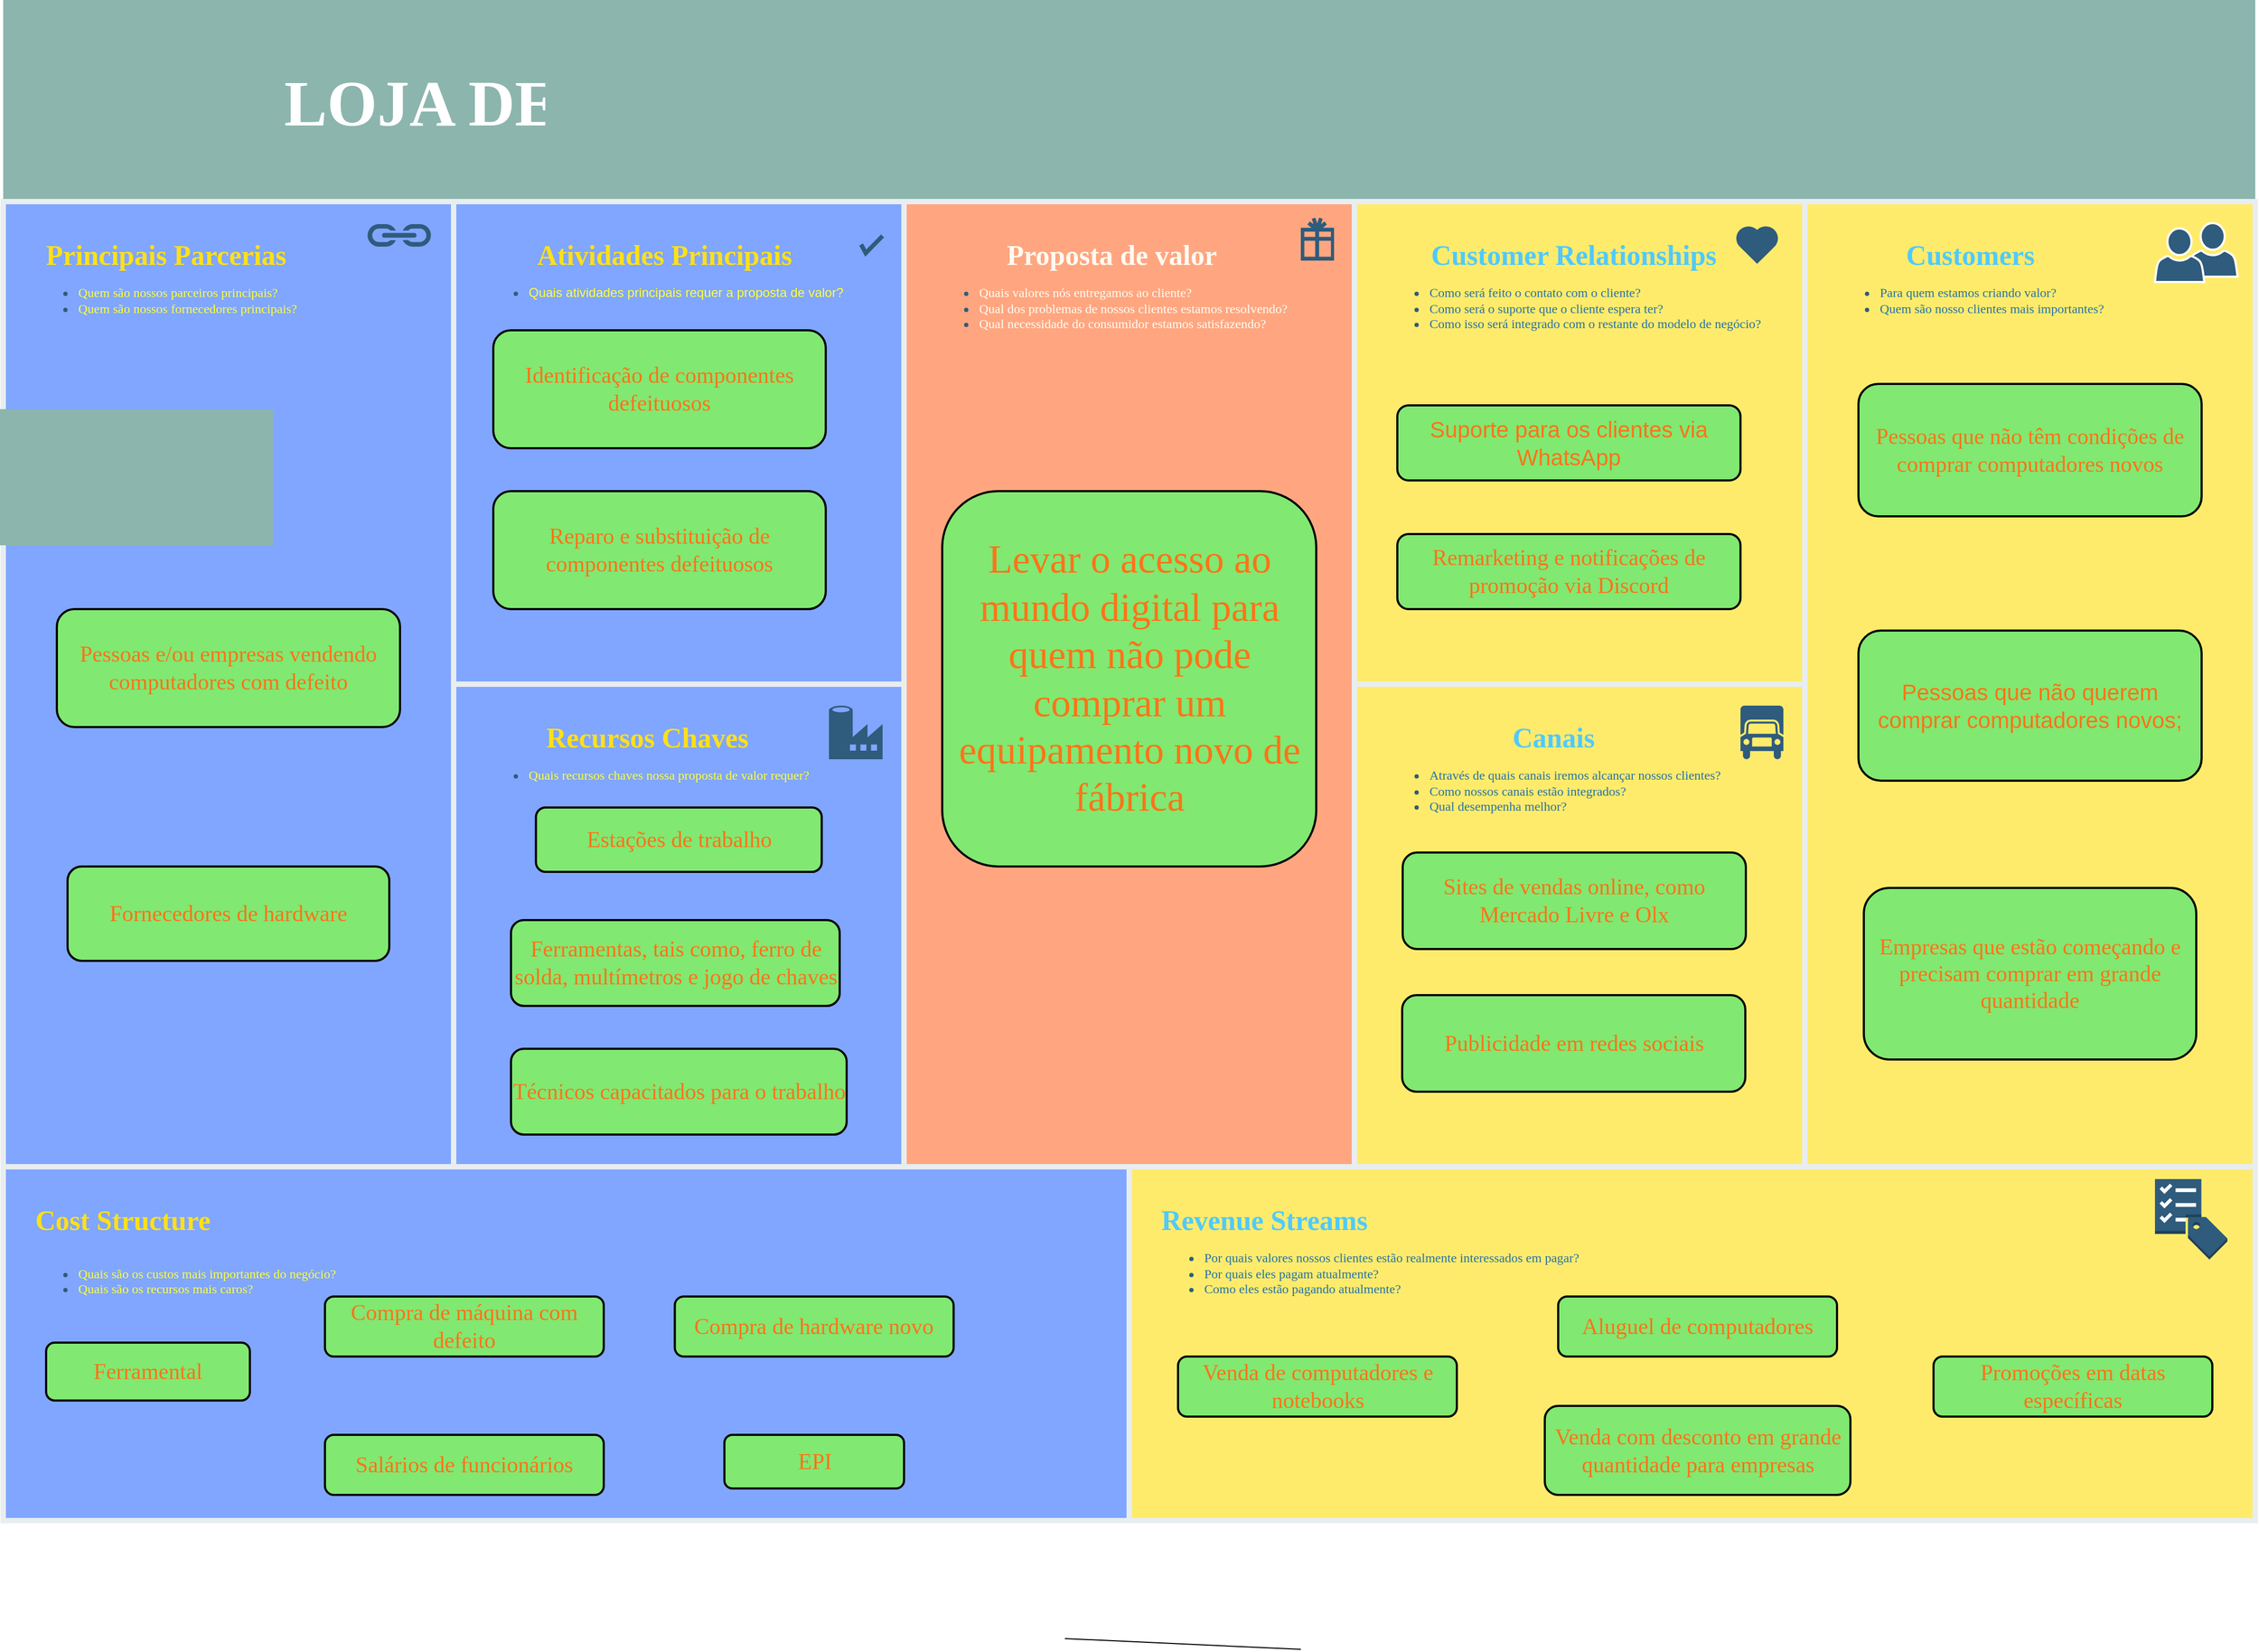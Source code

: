 <mxfile version="14.5.10" type="github">
  <diagram id="07fea595-8f29-1299-0266-81d95cde20df" name="Page-1">
    <mxGraphModel dx="5182" dy="1552" grid="1" gridSize="10" guides="1" tooltips="1" connect="1" arrows="1" fold="1" page="1" pageScale="1" pageWidth="1169" pageHeight="827" background="#ffffff" math="0" shadow="0">
      <root>
        <mxCell id="0" />
        <mxCell id="1" parent="0" />
        <mxCell id="698" value="" style="rounded=0;whiteSpace=wrap;html=1;shadow=0;labelBackgroundColor=none;strokeColor=none;strokeWidth=3;fontSize=60;fontColor=#2F5B7C;align=left;fillColor=#8CB5AE;" parent="1" vertex="1">
          <mxGeometry x="-2210" y="32" width="2100" height="1418" as="geometry" />
        </mxCell>
        <mxCell id="699" value="&lt;div style=&quot;text-align: center ; font-size: 26px&quot;&gt;&lt;font style=&quot;font-size: 26px&quot; color=&quot;#4fcaff&quot; face=&quot;Comic Sans MS&quot;&gt;&lt;b&gt;Customer Relationships&lt;/b&gt;&lt;/font&gt;&lt;/div&gt;&lt;div&gt;&lt;ul&gt;&lt;li&gt;&lt;font color=&quot;#2871a8&quot; face=&quot;Comic Sans MS&quot;&gt;Como será feito o contato com o cliente?&lt;/font&gt;&lt;/li&gt;&lt;li&gt;&lt;font color=&quot;#2871a8&quot; face=&quot;Comic Sans MS&quot;&gt;Como será o suporte que o cliente espera ter?&lt;/font&gt;&lt;/li&gt;&lt;li&gt;&lt;font color=&quot;#2871a8&quot; face=&quot;Comic Sans MS&quot;&gt;Como isso será integrado com o restante do modelo de negócio?&lt;/font&gt;&lt;/li&gt;&lt;/ul&gt;&lt;/div&gt;&lt;div&gt;&lt;br&gt;&lt;/div&gt;&lt;div&gt;&lt;br&gt;&lt;/div&gt;&lt;b&gt;&lt;/b&gt;" style="rounded=0;whiteSpace=wrap;html=1;shadow=0;labelBackgroundColor=none;strokeColor=#e8edf0;strokeWidth=5;fontSize=12;fontColor=#2F5B7C;align=left;verticalAlign=top;spacing=30;fillColor=#FFEB6B;" parent="1" vertex="1">
          <mxGeometry x="-950" y="220" width="420" height="450" as="geometry" />
        </mxCell>
        <mxCell id="700" value="&lt;div style=&quot;text-align: center&quot;&gt;&lt;b style=&quot;font-size: 26px ; color: rgb(255 , 224 , 25) ; font-family: &amp;#34;comic sans ms&amp;#34;&quot;&gt;Principais Parcerias&lt;/b&gt;&lt;br&gt;&lt;/div&gt;&lt;font style=&quot;font-size: 12px&quot;&gt;&lt;ul&gt;&lt;li&gt;&lt;font style=&quot;font-size: 12px&quot; color=&quot;#ffff38&quot;&gt;&lt;font style=&quot;font-family: &amp;#34;comic sans ms&amp;#34;&quot;&gt;Quem são nossos parceiros principais&lt;/font&gt;&lt;font style=&quot;font-family: &amp;#34;comic sans ms&amp;#34;&quot;&gt;?&lt;/font&gt;&lt;/font&gt;&lt;/li&gt;&lt;li&gt;&lt;font style=&quot;font-size: 12px&quot; color=&quot;#ffff38&quot;&gt;&lt;span style=&quot;font-family: &amp;#34;comic sans ms&amp;#34;&quot;&gt;Quem são nossos fornecedores principais?&lt;/span&gt;&lt;/font&gt;&lt;/li&gt;&lt;/ul&gt;&lt;font style=&quot;font-size: 12px&quot;&gt;&lt;br style=&quot;font-size: 12px&quot;&gt;&lt;/font&gt;&lt;br style=&quot;font-size: 12px&quot;&gt;&lt;/font&gt;&lt;br&gt;&lt;div style=&quot;font-size: 12px&quot;&gt;&lt;br style=&quot;font-size: 12px&quot;&gt;&lt;/div&gt;" style="rounded=0;whiteSpace=wrap;html=1;shadow=0;labelBackgroundColor=none;strokeWidth=5;fontSize=12;fontColor=#2F5B7C;align=left;verticalAlign=top;spacing=30;fillColor=#80A6FF;strokeColor=#E8EDF0;" parent="1" vertex="1">
          <mxGeometry x="-2210" y="220" width="420" height="900" as="geometry" />
        </mxCell>
        <mxCell id="701" value="&lt;div style=&quot;text-align: center&quot;&gt;&lt;span style=&quot;font-size: 26px ; font-family: &amp;#34;comic sans ms&amp;#34;&quot;&gt;&lt;font color=&quot;#ffe019&quot;&gt;&lt;b&gt;Atividades Principais&lt;/b&gt;&lt;/font&gt;&lt;/span&gt;&lt;/div&gt;&lt;font&gt;&lt;ul&gt;&lt;li&gt;&lt;font&gt;&lt;span style=&quot;color: rgb(255 , 255 , 56)&quot;&gt;Quais atividades principais requer a proposta de valor?&lt;/span&gt;&lt;/font&gt;&lt;/li&gt;&lt;/ul&gt;&lt;div&gt;&lt;br&gt;&lt;/div&gt;&lt;/font&gt;&lt;div&gt;&lt;br&gt;&lt;/div&gt;&lt;div&gt;&lt;br&gt;&lt;/div&gt;&lt;div&gt;&lt;br&gt;&lt;/div&gt;" style="rounded=0;whiteSpace=wrap;html=1;shadow=0;labelBackgroundColor=none;strokeColor=#e8edf0;strokeWidth=5;fontSize=12;fontColor=#2F5B7C;align=left;verticalAlign=top;spacing=30;fillColor=#80A6FF;perimeterSpacing=0;" parent="1" vertex="1">
          <mxGeometry x="-1790" y="220" width="420" height="450" as="geometry" />
        </mxCell>
        <mxCell id="702" value="&lt;div style=&quot;text-align: center&quot;&gt;&lt;font style=&quot;font-size: 26px&quot; face=&quot;Comic Sans MS&quot; color=&quot;#ffe019&quot;&gt;&lt;b&gt;Recursos Chaves&lt;/b&gt;&lt;/font&gt;&lt;/div&gt;&lt;div&gt;&lt;ul&gt;&lt;li&gt;&lt;font face=&quot;Comic Sans MS&quot; color=&quot;#ffff38&quot;&gt;Quais recursos chaves nossa proposta de valor requer?&lt;/font&gt;&lt;/li&gt;&lt;/ul&gt;&lt;/div&gt;&lt;div&gt;&lt;br&gt;&lt;/div&gt;&lt;div&gt;&lt;br&gt;&lt;/div&gt;&lt;div style=&quot;font-size: 10px&quot;&gt;&lt;br&gt;&lt;/div&gt;" style="rounded=0;whiteSpace=wrap;html=1;shadow=0;labelBackgroundColor=none;strokeColor=#e8edf0;strokeWidth=5;fontSize=12;fontColor=#2F5B7C;align=left;verticalAlign=top;spacing=30;fillColor=#80A6FF;" parent="1" vertex="1">
          <mxGeometry x="-1790" y="670" width="420" height="450" as="geometry" />
        </mxCell>
        <mxCell id="703" value="&lt;div style=&quot;text-align: center ; font-size: 26px&quot;&gt;&lt;font style=&quot;font-size: 26px&quot; face=&quot;Comic Sans MS&quot;&gt;&lt;b&gt;&lt;font color=&quot;#fffaf2&quot;&gt;Proposta de valor&lt;/font&gt;&lt;br&gt;&lt;/b&gt;&lt;/font&gt;&lt;/div&gt;&lt;div&gt;&lt;ul&gt;&lt;li&gt;&lt;font face=&quot;Comic Sans MS&quot; color=&quot;#fafff7&quot;&gt;Quais valores nós entregamos ao cliente?&lt;/font&gt;&lt;/li&gt;&lt;li&gt;&lt;font face=&quot;Comic Sans MS&quot; color=&quot;#fafff7&quot;&gt;Qual dos problemas de nossos clientes estamos resolvendo?&lt;/font&gt;&lt;/li&gt;&lt;li&gt;&lt;font face=&quot;Comic Sans MS&quot; color=&quot;#fafff7&quot;&gt;Qual necessidade do consumidor estamos satisfazendo?&lt;/font&gt;&lt;/li&gt;&lt;/ul&gt;&lt;/div&gt;&lt;div&gt;&lt;br&gt;&lt;/div&gt;&lt;br&gt;&lt;div style=&quot;font-size: 10px&quot;&gt;&lt;br&gt;&lt;/div&gt;" style="rounded=0;whiteSpace=wrap;html=1;shadow=0;labelBackgroundColor=none;strokeColor=#e8edf0;strokeWidth=5;fontSize=12;fontColor=#2F5B7C;align=left;verticalAlign=top;spacing=30;fillColor=#FFA680;" parent="1" vertex="1">
          <mxGeometry x="-1370" y="220" width="420" height="900" as="geometry" />
        </mxCell>
        <mxCell id="704" value="&lt;div style=&quot;text-align: center&quot;&gt;&lt;font style=&quot;font-size: 26px&quot; face=&quot;Comic Sans MS&quot; color=&quot;#4fcaff&quot;&gt;&lt;b&gt;Customers&lt;/b&gt;&lt;/font&gt;&lt;/div&gt;&lt;div&gt;&lt;ul&gt;&lt;li&gt;&lt;font color=&quot;#2871a8&quot; face=&quot;Comic Sans MS&quot;&gt;Para quem estamos criando valor?&lt;/font&gt;&lt;/li&gt;&lt;li&gt;&lt;font color=&quot;#2871a8&quot; face=&quot;Comic Sans MS&quot;&gt;Quem são nosso clientes mais importantes?&lt;/font&gt;&lt;/li&gt;&lt;/ul&gt;&lt;/div&gt;&lt;div&gt;&lt;br&gt;&lt;/div&gt;&lt;div&gt;&lt;br&gt;&lt;/div&gt;&lt;div&gt;&lt;br&gt;&lt;/div&gt;" style="rounded=0;whiteSpace=wrap;html=1;shadow=0;labelBackgroundColor=none;strokeColor=#e8edf0;strokeWidth=5;fontSize=12;fontColor=#2F5B7C;align=left;verticalAlign=top;spacing=30;fillColor=#FFEB6B;" parent="1" vertex="1">
          <mxGeometry x="-530" y="220" width="420" height="900" as="geometry" />
        </mxCell>
        <mxCell id="705" value="&lt;div style=&quot;text-align: center&quot;&gt;&lt;b style=&quot;font-size: 26px ; color: rgb(79 , 202 , 255)&quot;&gt;&lt;font face=&quot;Comic Sans MS&quot;&gt;Canais&lt;/font&gt;&lt;/b&gt;&lt;br&gt;&lt;/div&gt;&lt;ul&gt;&lt;li&gt;&lt;span style=&quot;font-family: &amp;#34;comic sans ms&amp;#34;&quot;&gt;&lt;font color=&quot;#2871a8&quot;&gt;Através de quais canais iremos alcançar nossos clientes?&lt;/font&gt;&lt;/span&gt;&lt;/li&gt;&lt;li&gt;&lt;span style=&quot;font-family: &amp;#34;comic sans ms&amp;#34;&quot;&gt;&lt;font color=&quot;#2871a8&quot;&gt;Como nossos canais estão integrados?&lt;/font&gt;&lt;/span&gt;&lt;/li&gt;&lt;li&gt;&lt;span style=&quot;font-family: &amp;#34;comic sans ms&amp;#34;&quot;&gt;&lt;font color=&quot;#2871a8&quot;&gt;Qual desempenha melhor?&lt;/font&gt;&lt;/span&gt;&lt;/li&gt;&lt;/ul&gt;&lt;div&gt;&lt;br&gt;&lt;/div&gt;&lt;div&gt;&lt;br&gt;&lt;/div&gt;&lt;br&gt;&lt;div style=&quot;font-size: 10px&quot;&gt;&lt;br&gt;&lt;/div&gt;" style="rounded=0;whiteSpace=wrap;html=1;shadow=0;labelBackgroundColor=none;strokeColor=#e8edf0;strokeWidth=5;fontSize=12;fontColor=#2F5B7C;align=left;verticalAlign=top;spacing=30;fillColor=#FFEB6B;" parent="1" vertex="1">
          <mxGeometry x="-950" y="670" width="420" height="450" as="geometry" />
        </mxCell>
        <mxCell id="706" value="&lt;div style=&quot;font-size: 26px&quot;&gt;&lt;font style=&quot;font-size: 26px&quot; color=&quot;#ffe019&quot; face=&quot;Comic Sans MS&quot;&gt;&lt;b&gt;Cost Structure&lt;/b&gt;&lt;/font&gt;&lt;/div&gt;&lt;div&gt;&lt;br&gt;&lt;/div&gt;&lt;div&gt;&lt;ul&gt;&lt;li&gt;&lt;font face=&quot;Comic Sans MS&quot; color=&quot;#ffff38&quot;&gt;Quais são os custos mais importantes do negócio?&lt;/font&gt;&lt;/li&gt;&lt;li&gt;&lt;font face=&quot;Comic Sans MS&quot; color=&quot;#ffff38&quot;&gt;Quais são os recursos mais caros?&lt;/font&gt;&lt;/li&gt;&lt;/ul&gt;&lt;/div&gt;&lt;div&gt;&lt;br&gt;&lt;/div&gt;&lt;div&gt;&lt;br&gt;&lt;/div&gt;&lt;div style=&quot;font-size: 10px&quot;&gt;&lt;br&gt;&lt;/div&gt;" style="rounded=0;whiteSpace=wrap;html=1;shadow=0;labelBackgroundColor=none;strokeColor=#e8edf0;strokeWidth=5;fontSize=12;fontColor=#2F5B7C;align=left;verticalAlign=top;spacing=30;fillColor=#80A6FF;" parent="1" vertex="1">
          <mxGeometry x="-2210" y="1120" width="1050" height="330" as="geometry" />
        </mxCell>
        <mxCell id="707" value="&lt;div style=&quot;font-size: 26px&quot;&gt;&lt;font style=&quot;font-size: 26px&quot; face=&quot;Comic Sans MS&quot; color=&quot;#4fcaff&quot;&gt;&lt;b&gt;Revenue Streams&lt;/b&gt;&lt;/font&gt;&lt;/div&gt;&lt;div&gt;&lt;ul&gt;&lt;li&gt;&lt;font face=&quot;Comic Sans MS&quot; color=&quot;#2871a8&quot;&gt;Por quais valores nossos clientes estão realmente interessados em pagar?&lt;/font&gt;&lt;/li&gt;&lt;li&gt;&lt;font face=&quot;Comic Sans MS&quot; color=&quot;#2871a8&quot;&gt;Por quais eles pagam atualmente?&lt;/font&gt;&lt;/li&gt;&lt;li&gt;&lt;font face=&quot;Comic Sans MS&quot; color=&quot;#2871a8&quot;&gt;Como eles estão pagando atualmente?&lt;/font&gt;&lt;/li&gt;&lt;/ul&gt;&lt;/div&gt;" style="rounded=0;whiteSpace=wrap;html=1;shadow=0;labelBackgroundColor=none;strokeColor=#e8edf0;strokeWidth=5;fontSize=12;fontColor=#2F5B7C;align=left;verticalAlign=top;spacing=30;fillColor=#FFEB6B;" parent="1" vertex="1">
          <mxGeometry x="-1160" y="1120" width="1050" height="330" as="geometry" />
        </mxCell>
        <mxCell id="708" value="&lt;font color=&quot;#ffffff&quot; face=&quot;Verdana&quot;&gt;&lt;b&gt;LOJA DE COMPUTADORES RECONDICIONADOS&lt;/b&gt;&lt;/font&gt;" style="text;html=1;resizable=0;points=[];autosize=1;align=left;verticalAlign=top;spacingTop=-4;fontSize=60;fontColor=#2F5B7C;" parent="1" vertex="1">
          <mxGeometry x="-1949.99" y="90" width="1580" height="80" as="geometry" />
        </mxCell>
        <mxCell id="709" value="" style="html=1;verticalLabelPosition=bottom;labelBackgroundColor=#ffffff;verticalAlign=top;shadow=0;dashed=0;strokeWidth=4;shape=mxgraph.ios7.misc.check;strokeColor=#2F5B7C;fillColor=#ffffff;gradientColor=none;fontSize=12;fontColor=#2F5B7C;align=left;" parent="1" vertex="1">
          <mxGeometry x="-1410" y="252" width="20" height="16" as="geometry" />
        </mxCell>
        <mxCell id="710" value="" style="shape=mxgraph.signs.travel.present;html=1;fillColor=#2F5B7C;strokeColor=none;verticalLabelPosition=bottom;verticalAlign=top;align=center;shadow=0;labelBackgroundColor=none;fontSize=12;fontColor=#2F5B7C;" parent="1" vertex="1">
          <mxGeometry x="-1000" y="235" width="31" height="40" as="geometry" />
        </mxCell>
        <mxCell id="711" value="" style="html=1;verticalLabelPosition=bottom;labelBackgroundColor=#ffffff;verticalAlign=top;strokeWidth=3;strokeColor=none;fillColor=#2F5B7C;shadow=0;dashed=0;shape=mxgraph.ios7.icons.heart;fontSize=12;fontColor=#2F5B7C;align=left;" parent="1" vertex="1">
          <mxGeometry x="-595.0" y="242" width="41" height="36" as="geometry" />
        </mxCell>
        <mxCell id="715" value="" style="shadow=0;dashed=0;html=1;strokeColor=none;labelPosition=center;verticalLabelPosition=bottom;verticalAlign=top;shape=mxgraph.mscae.cloud.data_factory;fillColor=#2F5B7C;labelBackgroundColor=none;fontSize=10;fontColor=#2F5B7C;align=left;" parent="1" vertex="1">
          <mxGeometry x="-1440" y="690" width="50" height="50" as="geometry" />
        </mxCell>
        <mxCell id="716" value="" style="shape=mxgraph.signs.transportation.truck_6;html=1;fillColor=#2F5B7C;strokeColor=none;verticalLabelPosition=bottom;verticalAlign=top;align=center;shadow=0;labelBackgroundColor=none;fontSize=10;fontColor=#2F5B7C;aspect=fixed;" parent="1" vertex="1">
          <mxGeometry x="-590" y="690" width="40" height="50" as="geometry" />
        </mxCell>
        <mxCell id="717" value="" style="shape=image;html=1;verticalAlign=top;verticalLabelPosition=bottom;labelBackgroundColor=#ffffff;imageAspect=0;aspect=fixed;image=https://cdn4.iconfinder.com/data/icons/evil-icons-user-interface/64/price-128.png;shadow=0;strokeColor=#e8edf0;strokeWidth=3;fillColor=#2F5B7C;gradientColor=none;fontSize=10;fontColor=#2F5B7C;align=left;" parent="1" vertex="1">
          <mxGeometry x="-1226" y="1140" width="58" height="58" as="geometry" />
        </mxCell>
        <mxCell id="718" value="" style="dashed=0;html=1;shape=mxgraph.aws3.checklist_cost;fillColor=#2F5B7C;gradientColor=none;shadow=0;labelBackgroundColor=none;strokeColor=none;strokeWidth=3;fontSize=10;fontColor=#2F5B7C;align=left;" parent="1" vertex="1">
          <mxGeometry x="-203.5" y="1131.5" width="67.5" height="75" as="geometry" />
        </mxCell>
        <mxCell id="719" value="" style="shadow=0;dashed=0;html=1;strokeColor=none;fillColor=#2F5B7C;labelPosition=center;verticalLabelPosition=bottom;verticalAlign=top;outlineConnect=0;shape=mxgraph.office.concepts.link;labelBackgroundColor=none;fontSize=10;fontColor=#000000;align=left;" parent="1" vertex="1">
          <mxGeometry x="-1871" y="241" width="61" height="21" as="geometry" />
        </mxCell>
        <mxCell id="720" value="" style="group" parent="1" vertex="1" connectable="0">
          <mxGeometry x="-203.5" y="245" width="69" height="50" as="geometry" />
        </mxCell>
        <mxCell id="721" value="" style="shadow=0;dashed=0;html=1;strokeColor=#FFFFFF;labelPosition=center;verticalLabelPosition=bottom;verticalAlign=top;outlineConnect=0;shape=mxgraph.office.users.user;fillColor=#2F5B7C;labelBackgroundColor=none;fontSize=10;fontColor=#000000;align=left;strokeWidth=2;" parent="720" vertex="1">
          <mxGeometry x="31" y="-5" width="46" height="50" as="geometry" />
        </mxCell>
        <mxCell id="722" value="" style="shadow=0;dashed=0;html=1;strokeColor=#FFFFFF;labelPosition=center;verticalLabelPosition=bottom;verticalAlign=top;outlineConnect=0;shape=mxgraph.office.users.user;fillColor=#2F5B7C;labelBackgroundColor=none;fontSize=10;fontColor=#000000;align=left;strokeWidth=2;" parent="720" vertex="1">
          <mxGeometry width="46" height="50" as="geometry" />
        </mxCell>
        <mxCell id="D0GL2LhIUCJytGpBQjqv-722" value="&lt;font style=&quot;font-size: 21px&quot; color=&quot;#FF7417&quot;&gt;Pessoas que não querem comprar computadores novos;&lt;/font&gt;" style="rounded=1;whiteSpace=wrap;html=1;fillColor=#81E872;strokeWidth=2;" parent="1" vertex="1">
          <mxGeometry x="-480" y="620" width="320" height="140" as="geometry" />
        </mxCell>
        <mxCell id="D0GL2LhIUCJytGpBQjqv-723" value="&lt;font style=&quot;font-size: 21px&quot; face=&quot;Comic Sans MS&quot; color=&quot;#FF7417&quot;&gt;Pessoas que não têm condições de comprar computadores novos&lt;br&gt;&lt;/font&gt;" style="rounded=1;whiteSpace=wrap;html=1;fillColor=#81E872;strokeWidth=2;" parent="1" vertex="1">
          <mxGeometry x="-480" y="390" width="320" height="123.5" as="geometry" />
        </mxCell>
        <mxCell id="D0GL2LhIUCJytGpBQjqv-724" value="&lt;font style=&quot;font-size: 21px&quot; face=&quot;Comic Sans MS&quot; color=&quot;#FF7417&quot;&gt;Empresas que estão começando e precisam comprar em grande quantidade&lt;/font&gt;" style="rounded=1;whiteSpace=wrap;html=1;fillColor=#81E872;strokeWidth=2;" parent="1" vertex="1">
          <mxGeometry x="-475" y="860" width="310" height="160" as="geometry" />
        </mxCell>
        <mxCell id="D0GL2LhIUCJytGpBQjqv-725" value="&lt;font style=&quot;font-size: 21px&quot; face=&quot;Comic Sans MS&quot; color=&quot;#FF7417&quot;&gt;Pessoas e/ou empresas vendendo computadores com defeito&lt;/font&gt;&lt;font style=&quot;font-size: 21px&quot; color=&quot;#FF7417&quot;&gt;&lt;br&gt;&lt;/font&gt;" style="rounded=1;whiteSpace=wrap;html=1;fillColor=#81E872;strokeWidth=2;" parent="1" vertex="1">
          <mxGeometry x="-2160" y="600" width="320" height="110" as="geometry" />
        </mxCell>
        <mxCell id="D0GL2LhIUCJytGpBQjqv-726" value="&lt;font style=&quot;font-size: 21px&quot; face=&quot;Comic Sans MS&quot; color=&quot;#FF7417&quot;&gt;Fornecedores de hardware&lt;/font&gt;" style="rounded=1;whiteSpace=wrap;html=1;fillColor=#81E872;strokeWidth=2;" parent="1" vertex="1">
          <mxGeometry x="-2150" y="840" width="300" height="88" as="geometry" />
        </mxCell>
        <mxCell id="D0GL2LhIUCJytGpBQjqv-727" value="&lt;font style=&quot;font-size: 37px&quot; face=&quot;Comic Sans MS&quot; color=&quot;#FF7417&quot;&gt;Levar o acesso ao mundo digital para quem não pode comprar um equipamento novo de fábrica&lt;/font&gt;" style="rounded=1;whiteSpace=wrap;html=1;fillColor=#81E872;strokeWidth=2;" parent="1" vertex="1">
          <mxGeometry x="-1334.37" y="490" width="348.75" height="350" as="geometry" />
        </mxCell>
        <mxCell id="T8x1AESvNzfFybxVBiy3-722" value="&lt;font style=&quot;font-size: 21px&quot; face=&quot;Comic Sans MS&quot; color=&quot;#FF7417&quot;&gt;Reparo e substituição de componentes defeituosos&lt;br&gt;&lt;/font&gt;" style="rounded=1;whiteSpace=wrap;html=1;fillColor=#81E872;strokeWidth=2;" parent="1" vertex="1">
          <mxGeometry x="-1753" y="490" width="310" height="110" as="geometry" />
        </mxCell>
        <mxCell id="T8x1AESvNzfFybxVBiy3-723" value="&lt;font style=&quot;font-size: 21px&quot; face=&quot;Comic Sans MS&quot; color=&quot;#FF7417&quot;&gt;Identificação de componentes defeituosos&lt;/font&gt;" style="rounded=1;whiteSpace=wrap;html=1;fillColor=#81E872;strokeWidth=2;" parent="1" vertex="1">
          <mxGeometry x="-1753" y="340" width="310" height="110" as="geometry" />
        </mxCell>
        <mxCell id="T8x1AESvNzfFybxVBiy3-724" value="&lt;font style=&quot;font-size: 21px&quot; face=&quot;Comic Sans MS&quot; color=&quot;#FF7417&quot;&gt;Sites de vendas online, como Mercado Livre e Olx&lt;br&gt;&lt;/font&gt;" style="rounded=1;whiteSpace=wrap;html=1;fillColor=#81E872;strokeWidth=2;" parent="1" vertex="1">
          <mxGeometry x="-905" y="827" width="320" height="90" as="geometry" />
        </mxCell>
        <mxCell id="T8x1AESvNzfFybxVBiy3-725" value="&lt;font style=&quot;font-size: 21px&quot; face=&quot;Comic Sans MS&quot; color=&quot;#FF7417&quot;&gt;Publicidade em redes sociais&lt;/font&gt;" style="rounded=1;whiteSpace=wrap;html=1;fillColor=#81E872;strokeWidth=2;" parent="1" vertex="1">
          <mxGeometry x="-905.5" y="960" width="320" height="90" as="geometry" />
        </mxCell>
        <mxCell id="T8x1AESvNzfFybxVBiy3-726" value="&lt;font style=&quot;font-size: 21px&quot; color=&quot;#FF7417&quot;&gt;Suporte para os clientes via WhatsApp&lt;/font&gt;" style="rounded=1;whiteSpace=wrap;html=1;fillColor=#81E872;strokeWidth=2;" parent="1" vertex="1">
          <mxGeometry x="-910" y="410" width="320" height="70" as="geometry" />
        </mxCell>
        <mxCell id="T8x1AESvNzfFybxVBiy3-727" value="&lt;font style=&quot;font-size: 21px&quot; face=&quot;Comic Sans MS&quot; color=&quot;#FF7417&quot;&gt;Remarketing e notificações de promoção via Discord&lt;/font&gt;" style="rounded=1;whiteSpace=wrap;html=1;fillColor=#81E872;strokeWidth=2;" parent="1" vertex="1">
          <mxGeometry x="-910" y="530" width="320" height="70" as="geometry" />
        </mxCell>
        <mxCell id="kFA_U0WgRnzVZfEOI6qG-723" value="&lt;font style=&quot;font-size: 21px&quot; face=&quot;Comic Sans MS&quot; color=&quot;#FF7417&quot;&gt;Ferramentas, tais como, ferro de solda, multímetros e jogo de chaves&lt;/font&gt;" style="rounded=1;whiteSpace=wrap;html=1;fillColor=#81E872;strokeWidth=2;" parent="1" vertex="1">
          <mxGeometry x="-1736.5" y="890" width="306.5" height="80" as="geometry" />
        </mxCell>
        <mxCell id="kFA_U0WgRnzVZfEOI6qG-724" value="&lt;font style=&quot;font-size: 21px&quot; face=&quot;Comic Sans MS&quot; color=&quot;#FF7417&quot;&gt;Técnicos capacitados para o trabalho&lt;/font&gt;" style="rounded=1;whiteSpace=wrap;html=1;fillColor=#81E872;strokeWidth=2;" parent="1" vertex="1">
          <mxGeometry x="-1736.5" y="1010" width="313" height="80" as="geometry" />
        </mxCell>
        <mxCell id="kFA_U0WgRnzVZfEOI6qG-725" value="&lt;font style=&quot;font-size: 21px&quot; face=&quot;Comic Sans MS&quot; color=&quot;#FF7417&quot;&gt;Estações de trabalho&lt;/font&gt;" style="rounded=1;whiteSpace=wrap;html=1;fillColor=#81E872;strokeWidth=2;" parent="1" vertex="1">
          <mxGeometry x="-1713.25" y="785" width="266.5" height="60" as="geometry" />
        </mxCell>
        <mxCell id="kFA_U0WgRnzVZfEOI6qG-726" value="&lt;font style=&quot;font-size: 21px&quot; face=&quot;Comic Sans MS&quot; color=&quot;#FF7417&quot;&gt;Ferramental&lt;/font&gt;" style="rounded=1;whiteSpace=wrap;html=1;fillColor=#81E872;strokeWidth=2;" parent="1" vertex="1">
          <mxGeometry x="-2170" y="1284" width="190" height="54" as="geometry" />
        </mxCell>
        <mxCell id="kFA_U0WgRnzVZfEOI6qG-727" value="&lt;font style=&quot;font-size: 21px&quot; face=&quot;Comic Sans MS&quot; color=&quot;#FF7417&quot;&gt;Compra de máquina com defeito&lt;/font&gt;" style="rounded=1;whiteSpace=wrap;html=1;fillColor=#81E872;strokeWidth=2;" parent="1" vertex="1">
          <mxGeometry x="-1910" y="1241" width="260" height="56" as="geometry" />
        </mxCell>
        <mxCell id="kFA_U0WgRnzVZfEOI6qG-728" value="&lt;font style=&quot;font-size: 21px&quot; face=&quot;Comic Sans MS&quot; color=&quot;#FF7417&quot;&gt;Compra de hardware novo&lt;/font&gt;" style="rounded=1;whiteSpace=wrap;html=1;fillColor=#81E872;strokeWidth=2;" parent="1" vertex="1">
          <mxGeometry x="-1583.75" y="1241" width="260" height="56" as="geometry" />
        </mxCell>
        <mxCell id="kFA_U0WgRnzVZfEOI6qG-729" value="&lt;font style=&quot;font-size: 21px&quot; face=&quot;Comic Sans MS&quot; color=&quot;#FF7417&quot;&gt;Salários de funcionários&lt;/font&gt;" style="rounded=1;whiteSpace=wrap;html=1;fillColor=#81E872;strokeWidth=2;" parent="1" vertex="1">
          <mxGeometry x="-1910" y="1370" width="260" height="56" as="geometry" />
        </mxCell>
        <mxCell id="kFA_U0WgRnzVZfEOI6qG-730" value="&lt;font style=&quot;font-size: 21px&quot; face=&quot;Comic Sans MS&quot; color=&quot;#FF7417&quot;&gt;EPI&lt;/font&gt;" style="rounded=1;whiteSpace=wrap;html=1;fillColor=#81E872;strokeWidth=2;" parent="1" vertex="1">
          <mxGeometry x="-1537.5" y="1370" width="167.5" height="50" as="geometry" />
        </mxCell>
        <mxCell id="kFA_U0WgRnzVZfEOI6qG-731" value="&lt;font style=&quot;font-size: 21px&quot; face=&quot;Comic Sans MS&quot; color=&quot;#FF7417&quot;&gt;Venda de computadores e notebooks&lt;/font&gt;" style="rounded=1;whiteSpace=wrap;html=1;fillColor=#81E872;strokeWidth=2;" parent="1" vertex="1">
          <mxGeometry x="-1114.5" y="1297" width="260" height="56" as="geometry" />
        </mxCell>
        <mxCell id="kFA_U0WgRnzVZfEOI6qG-732" value="&lt;font style=&quot;font-size: 21px&quot; face=&quot;Comic Sans MS&quot; color=&quot;#FF7417&quot;&gt;Aluguel de computadores&lt;/font&gt;" style="rounded=1;whiteSpace=wrap;html=1;fillColor=#81E872;strokeWidth=2;" parent="1" vertex="1">
          <mxGeometry x="-760" y="1241" width="260" height="56" as="geometry" />
        </mxCell>
        <mxCell id="kFA_U0WgRnzVZfEOI6qG-733" style="edgeStyle=orthogonalEdgeStyle;rounded=0;orthogonalLoop=1;jettySize=auto;html=1;exitX=0.5;exitY=1;exitDx=0;exitDy=0;" parent="1" source="kFA_U0WgRnzVZfEOI6qG-732" target="kFA_U0WgRnzVZfEOI6qG-732" edge="1">
          <mxGeometry relative="1" as="geometry" />
        </mxCell>
        <mxCell id="kFA_U0WgRnzVZfEOI6qG-734" value="&lt;font style=&quot;font-size: 21px&quot; face=&quot;Comic Sans MS&quot; color=&quot;#FF7417&quot;&gt;Venda com desconto em grande quantidade para empresas&lt;/font&gt;" style="rounded=1;whiteSpace=wrap;html=1;fillColor=#81E872;strokeWidth=2;" parent="1" vertex="1">
          <mxGeometry x="-772.5" y="1343" width="285" height="83" as="geometry" />
        </mxCell>
        <mxCell id="kFA_U0WgRnzVZfEOI6qG-735" value="&lt;font style=&quot;font-size: 21px&quot; face=&quot;Comic Sans MS&quot; color=&quot;#FF7417&quot;&gt;Promoções em datas específicas&lt;/font&gt;" style="rounded=1;whiteSpace=wrap;html=1;fillColor=#81E872;strokeWidth=2;" parent="1" vertex="1">
          <mxGeometry x="-410" y="1297" width="260" height="56" as="geometry" />
        </mxCell>
        <mxCell id="kFA_U0WgRnzVZfEOI6qG-736" style="edgeStyle=orthogonalEdgeStyle;rounded=0;orthogonalLoop=1;jettySize=auto;html=1;exitX=0.5;exitY=1;exitDx=0;exitDy=0;" parent="1" source="kFA_U0WgRnzVZfEOI6qG-731" target="kFA_U0WgRnzVZfEOI6qG-731" edge="1">
          <mxGeometry relative="1" as="geometry" />
        </mxCell>
        <mxCell id="oyZXI-TgdlS8phZJ91wF-722" value="" style="endArrow=none;html=1;" edge="1" parent="1">
          <mxGeometry width="50" height="50" relative="1" as="geometry">
            <mxPoint x="-1220" y="1560" as="sourcePoint" />
            <mxPoint x="-1000" y="1570" as="targetPoint" />
          </mxGeometry>
        </mxCell>
      </root>
    </mxGraphModel>
  </diagram>
</mxfile>
